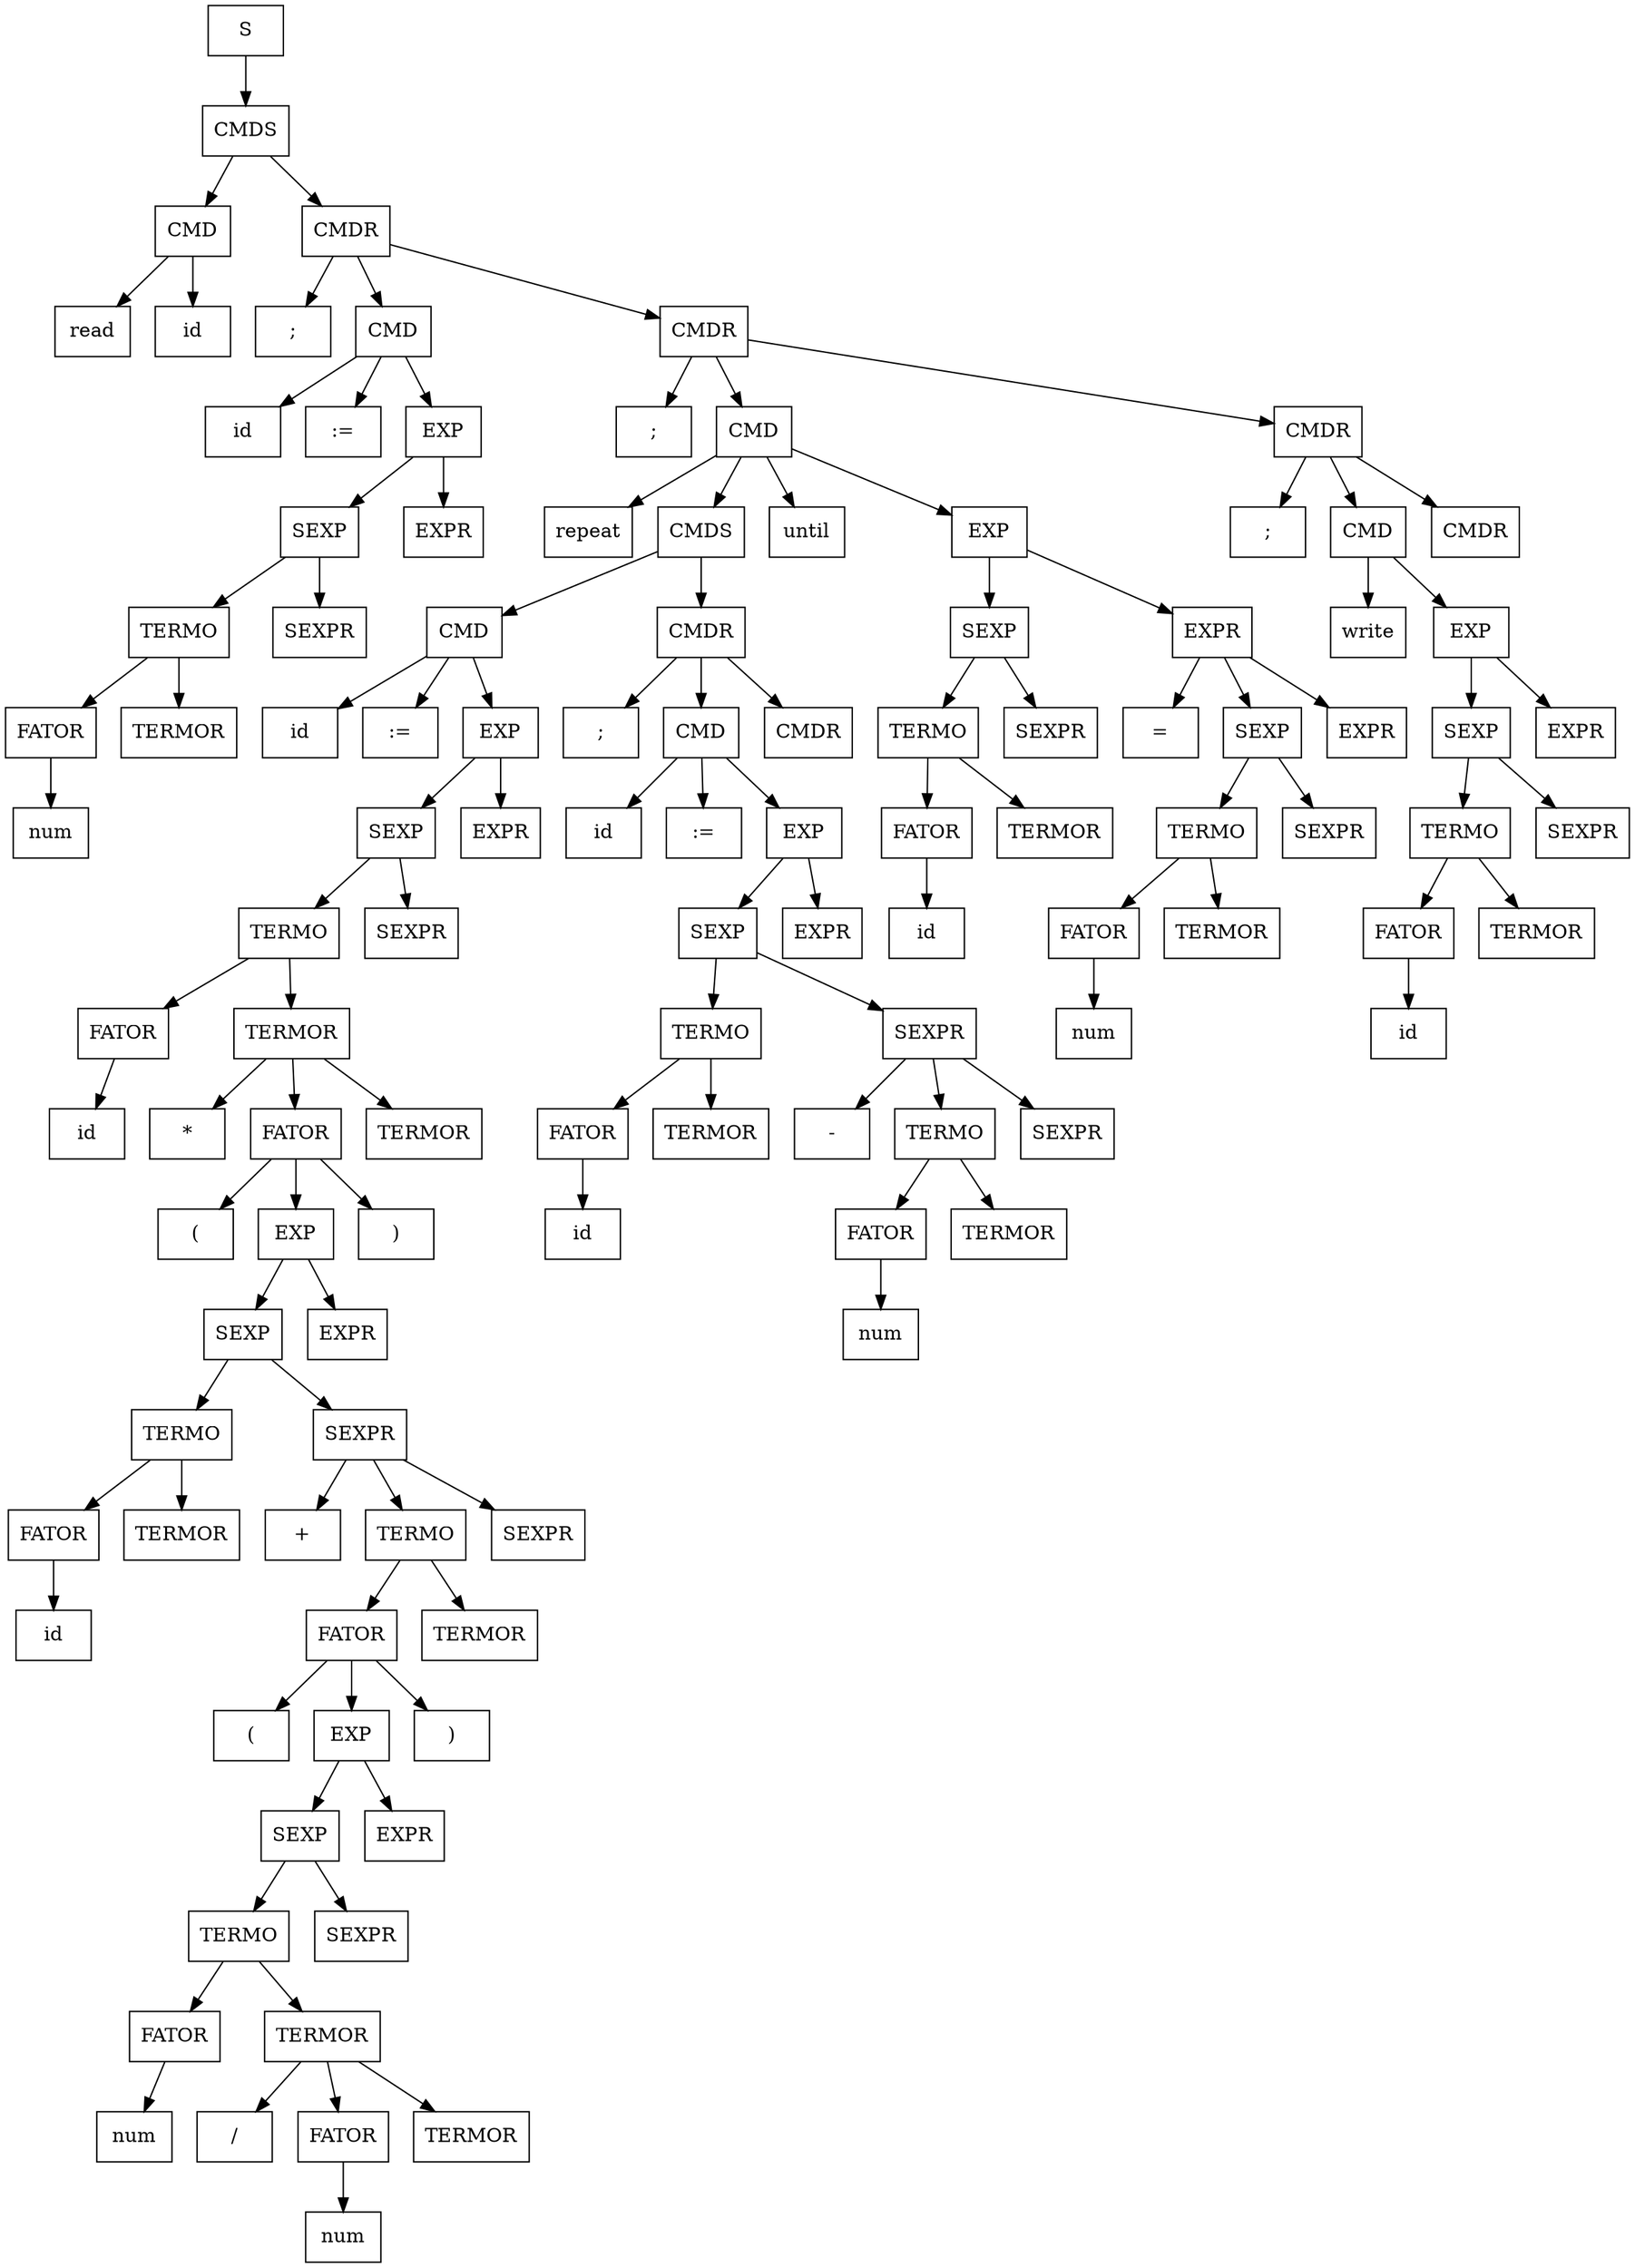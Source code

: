 digraph tree {
0 [label="S",shape=box];0->1;
1 [label="CMDS",shape=box];1->2;
2 [label="CMD",shape=box];2->3;
3 [label="read",shape=box];2->4;
4 [label="id",shape=box];1->5;
5 [label="CMDR",shape=box];5->6;
6 [label=";",shape=box];5->7;
7 [label="CMD",shape=box];7->8;
8 [label="id",shape=box];7->9;
9 [label=":=",shape=box];7->10;
10 [label="EXP",shape=box];10->11;
11 [label="SEXP",shape=box];11->12;
12 [label="TERMO",shape=box];12->13;
13 [label="FATOR",shape=box];13->14;
14 [label="num",shape=box];12->15;
15 [label="TERMOR",shape=box];11->16;
16 [label="SEXPR",shape=box];10->17;
17 [label="EXPR",shape=box];5->18;
18 [label="CMDR",shape=box];18->19;
19 [label=";",shape=box];18->20;
20 [label="CMD",shape=box];20->21;
21 [label="repeat",shape=box];20->22;
22 [label="CMDS",shape=box];22->23;
23 [label="CMD",shape=box];23->24;
24 [label="id",shape=box];23->25;
25 [label=":=",shape=box];23->26;
26 [label="EXP",shape=box];26->27;
27 [label="SEXP",shape=box];27->28;
28 [label="TERMO",shape=box];28->29;
29 [label="FATOR",shape=box];29->30;
30 [label="id",shape=box];28->31;
31 [label="TERMOR",shape=box];31->32;
32 [label="*",shape=box];31->33;
33 [label="FATOR",shape=box];33->34;
34 [label="(",shape=box];33->35;
35 [label="EXP",shape=box];35->36;
36 [label="SEXP",shape=box];36->37;
37 [label="TERMO",shape=box];37->38;
38 [label="FATOR",shape=box];38->39;
39 [label="id",shape=box];37->40;
40 [label="TERMOR",shape=box];36->41;
41 [label="SEXPR",shape=box];41->42;
42 [label="+",shape=box];41->43;
43 [label="TERMO",shape=box];43->44;
44 [label="FATOR",shape=box];44->45;
45 [label="(",shape=box];44->46;
46 [label="EXP",shape=box];46->47;
47 [label="SEXP",shape=box];47->48;
48 [label="TERMO",shape=box];48->49;
49 [label="FATOR",shape=box];49->50;
50 [label="num",shape=box];48->51;
51 [label="TERMOR",shape=box];51->52;
52 [label="/",shape=box];51->53;
53 [label="FATOR",shape=box];53->54;
54 [label="num",shape=box];51->55;
55 [label="TERMOR",shape=box];47->56;
56 [label="SEXPR",shape=box];46->57;
57 [label="EXPR",shape=box];44->58;
58 [label=")",shape=box];43->59;
59 [label="TERMOR",shape=box];41->60;
60 [label="SEXPR",shape=box];35->61;
61 [label="EXPR",shape=box];33->62;
62 [label=")",shape=box];31->63;
63 [label="TERMOR",shape=box];27->64;
64 [label="SEXPR",shape=box];26->65;
65 [label="EXPR",shape=box];22->66;
66 [label="CMDR",shape=box];66->67;
67 [label=";",shape=box];66->68;
68 [label="CMD",shape=box];68->69;
69 [label="id",shape=box];68->70;
70 [label=":=",shape=box];68->71;
71 [label="EXP",shape=box];71->72;
72 [label="SEXP",shape=box];72->73;
73 [label="TERMO",shape=box];73->74;
74 [label="FATOR",shape=box];74->75;
75 [label="id",shape=box];73->76;
76 [label="TERMOR",shape=box];72->77;
77 [label="SEXPR",shape=box];77->78;
78 [label="-",shape=box];77->79;
79 [label="TERMO",shape=box];79->80;
80 [label="FATOR",shape=box];80->81;
81 [label="num",shape=box];79->82;
82 [label="TERMOR",shape=box];77->83;
83 [label="SEXPR",shape=box];71->84;
84 [label="EXPR",shape=box];66->85;
85 [label="CMDR",shape=box];20->86;
86 [label="until",shape=box];20->87;
87 [label="EXP",shape=box];87->88;
88 [label="SEXP",shape=box];88->89;
89 [label="TERMO",shape=box];89->90;
90 [label="FATOR",shape=box];90->91;
91 [label="id",shape=box];89->92;
92 [label="TERMOR",shape=box];88->93;
93 [label="SEXPR",shape=box];87->94;
94 [label="EXPR",shape=box];94->95;
95 [label="=",shape=box];94->96;
96 [label="SEXP",shape=box];96->97;
97 [label="TERMO",shape=box];97->98;
98 [label="FATOR",shape=box];98->99;
99 [label="num",shape=box];97->100;
100 [label="TERMOR",shape=box];96->101;
101 [label="SEXPR",shape=box];94->102;
102 [label="EXPR",shape=box];18->103;
103 [label="CMDR",shape=box];103->104;
104 [label=";",shape=box];103->105;
105 [label="CMD",shape=box];105->106;
106 [label="write",shape=box];105->107;
107 [label="EXP",shape=box];107->108;
108 [label="SEXP",shape=box];108->109;
109 [label="TERMO",shape=box];109->110;
110 [label="FATOR",shape=box];110->111;
111 [label="id",shape=box];109->112;
112 [label="TERMOR",shape=box];108->113;
113 [label="SEXPR",shape=box];107->114;
114 [label="EXPR",shape=box];103->115;
115 [label="CMDR",shape=box];}